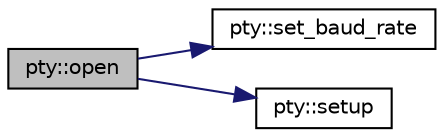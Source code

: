 digraph "pty::open"
{
 // LATEX_PDF_SIZE
  edge [fontname="Helvetica",fontsize="10",labelfontname="Helvetica",labelfontsize="10"];
  node [fontname="Helvetica",fontsize="10",shape=record];
  rankdir="LR";
  Node1 [label="pty::open",height=0.2,width=0.4,color="black", fillcolor="grey75", style="filled", fontcolor="black",tooltip="Open the PTY interface."];
  Node1 -> Node2 [color="midnightblue",fontsize="10",style="solid",fontname="Helvetica"];
  Node2 [label="pty::set_baud_rate",height=0.2,width=0.4,color="black", fillcolor="white", style="filled",URL="$classpty.html#a757f8fc7156ea5215922e9646b65daaa",tooltip="Set the baud rate of the PTY interface."];
  Node1 -> Node3 [color="midnightblue",fontsize="10",style="solid",fontname="Helvetica"];
  Node3 [label="pty::setup",height=0.2,width=0.4,color="black", fillcolor="white", style="filled",URL="$classpty.html#acacb920c29edf75bc85388b4e347aa4e",tooltip="Setup the PTY interface with custom configuration."];
}
